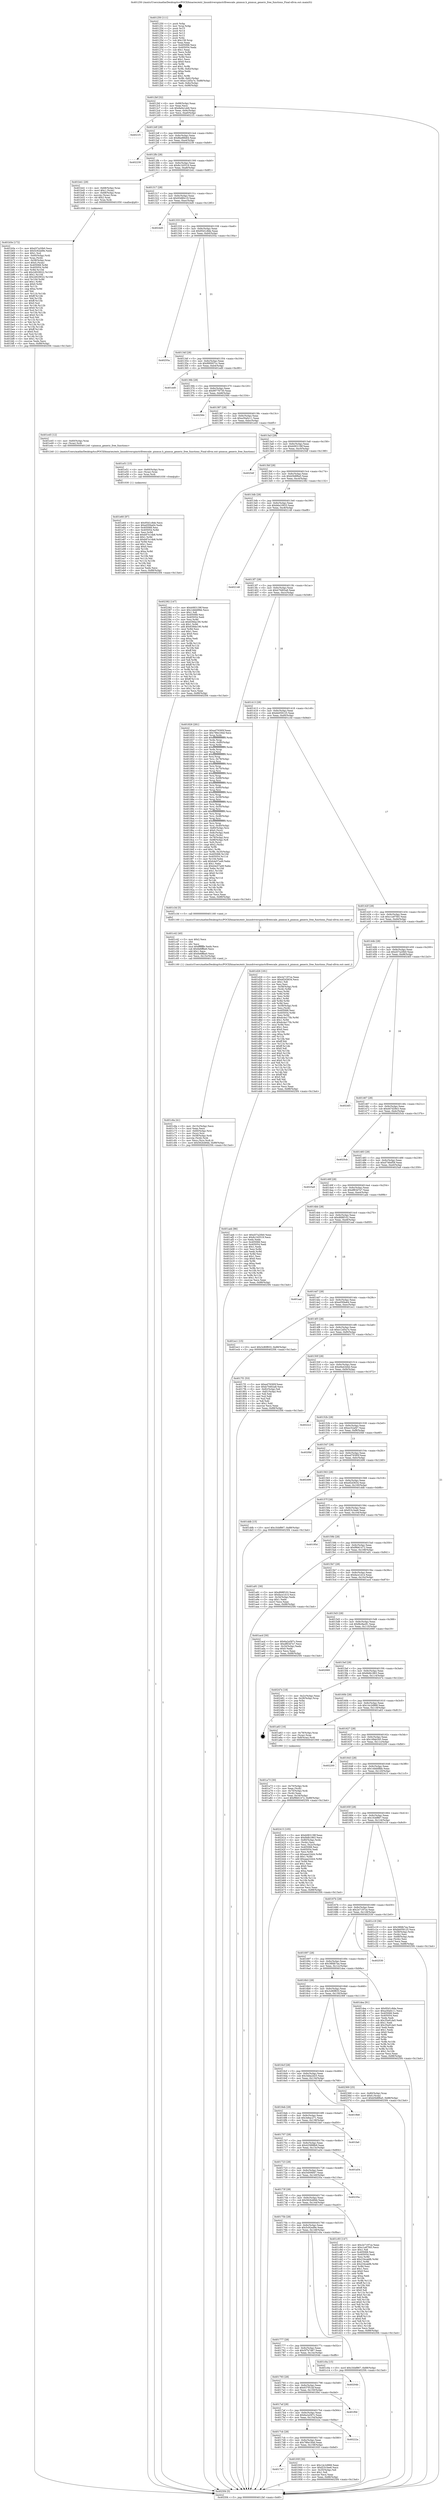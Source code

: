 digraph "0x401250" {
  label = "0x401250 (/mnt/c/Users/mathe/Desktop/tcc/POCII/binaries/extr_linuxdriverspinctrlfreescale..pinmux.h_pinmux_generic_free_functions_Final-ollvm.out::main(0))"
  labelloc = "t"
  node[shape=record]

  Entry [label="",width=0.3,height=0.3,shape=circle,fillcolor=black,style=filled]
  "0x4012bf" [label="{
     0x4012bf [32]\l
     | [instrs]\l
     &nbsp;&nbsp;0x4012bf \<+6\>: mov -0x88(%rbp),%eax\l
     &nbsp;&nbsp;0x4012c5 \<+2\>: mov %eax,%ecx\l
     &nbsp;&nbsp;0x4012c7 \<+6\>: sub $0x8a0e1eb6,%ecx\l
     &nbsp;&nbsp;0x4012cd \<+6\>: mov %eax,-0x9c(%rbp)\l
     &nbsp;&nbsp;0x4012d3 \<+6\>: mov %ecx,-0xa0(%rbp)\l
     &nbsp;&nbsp;0x4012d9 \<+6\>: je 00000000004021f1 \<main+0xfa1\>\l
  }"]
  "0x4021f1" [label="{
     0x4021f1\l
  }", style=dashed]
  "0x4012df" [label="{
     0x4012df [28]\l
     | [instrs]\l
     &nbsp;&nbsp;0x4012df \<+5\>: jmp 00000000004012e4 \<main+0x94\>\l
     &nbsp;&nbsp;0x4012e4 \<+6\>: mov -0x9c(%rbp),%eax\l
     &nbsp;&nbsp;0x4012ea \<+5\>: sub $0x8be86b64,%eax\l
     &nbsp;&nbsp;0x4012ef \<+6\>: mov %eax,-0xa4(%rbp)\l
     &nbsp;&nbsp;0x4012f5 \<+6\>: je 0000000000402239 \<main+0xfe9\>\l
  }"]
  Exit [label="",width=0.3,height=0.3,shape=circle,fillcolor=black,style=filled,peripheries=2]
  "0x402239" [label="{
     0x402239\l
  }", style=dashed]
  "0x4012fb" [label="{
     0x4012fb [28]\l
     | [instrs]\l
     &nbsp;&nbsp;0x4012fb \<+5\>: jmp 0000000000401300 \<main+0xb0\>\l
     &nbsp;&nbsp;0x401300 \<+6\>: mov -0x9c(%rbp),%eax\l
     &nbsp;&nbsp;0x401306 \<+5\>: sub $0x8c1b5519,%eax\l
     &nbsp;&nbsp;0x40130b \<+6\>: mov %eax,-0xa8(%rbp)\l
     &nbsp;&nbsp;0x401311 \<+6\>: je 0000000000401b41 \<main+0x8f1\>\l
  }"]
  "0x401e60" [label="{
     0x401e60 [97]\l
     | [instrs]\l
     &nbsp;&nbsp;0x401e60 \<+5\>: mov $0x95d1c8de,%ecx\l
     &nbsp;&nbsp;0x401e65 \<+5\>: mov $0xe05f4a64,%edx\l
     &nbsp;&nbsp;0x401e6a \<+7\>: mov 0x405068,%esi\l
     &nbsp;&nbsp;0x401e71 \<+8\>: mov 0x405054,%r8d\l
     &nbsp;&nbsp;0x401e79 \<+3\>: mov %esi,%r9d\l
     &nbsp;&nbsp;0x401e7c \<+7\>: add $0xb97e14b8,%r9d\l
     &nbsp;&nbsp;0x401e83 \<+4\>: sub $0x1,%r9d\l
     &nbsp;&nbsp;0x401e87 \<+7\>: sub $0xb97e14b8,%r9d\l
     &nbsp;&nbsp;0x401e8e \<+4\>: imul %r9d,%esi\l
     &nbsp;&nbsp;0x401e92 \<+3\>: and $0x1,%esi\l
     &nbsp;&nbsp;0x401e95 \<+3\>: cmp $0x0,%esi\l
     &nbsp;&nbsp;0x401e98 \<+4\>: sete %r10b\l
     &nbsp;&nbsp;0x401e9c \<+4\>: cmp $0xa,%r8d\l
     &nbsp;&nbsp;0x401ea0 \<+4\>: setl %r11b\l
     &nbsp;&nbsp;0x401ea4 \<+3\>: mov %r10b,%bl\l
     &nbsp;&nbsp;0x401ea7 \<+3\>: and %r11b,%bl\l
     &nbsp;&nbsp;0x401eaa \<+3\>: xor %r11b,%r10b\l
     &nbsp;&nbsp;0x401ead \<+3\>: or %r10b,%bl\l
     &nbsp;&nbsp;0x401eb0 \<+3\>: test $0x1,%bl\l
     &nbsp;&nbsp;0x401eb3 \<+3\>: cmovne %edx,%ecx\l
     &nbsp;&nbsp;0x401eb6 \<+6\>: mov %ecx,-0x88(%rbp)\l
     &nbsp;&nbsp;0x401ebc \<+5\>: jmp 00000000004025f4 \<main+0x13a4\>\l
  }"]
  "0x401b41" [label="{
     0x401b41 [29]\l
     | [instrs]\l
     &nbsp;&nbsp;0x401b41 \<+4\>: mov -0x68(%rbp),%rax\l
     &nbsp;&nbsp;0x401b45 \<+6\>: movl $0x1,(%rax)\l
     &nbsp;&nbsp;0x401b4b \<+4\>: mov -0x68(%rbp),%rax\l
     &nbsp;&nbsp;0x401b4f \<+3\>: movslq (%rax),%rax\l
     &nbsp;&nbsp;0x401b52 \<+4\>: shl $0x2,%rax\l
     &nbsp;&nbsp;0x401b56 \<+3\>: mov %rax,%rdi\l
     &nbsp;&nbsp;0x401b59 \<+5\>: call 0000000000401050 \<malloc@plt\>\l
     | [calls]\l
     &nbsp;&nbsp;0x401050 \{1\} (unknown)\l
  }"]
  "0x401317" [label="{
     0x401317 [28]\l
     | [instrs]\l
     &nbsp;&nbsp;0x401317 \<+5\>: jmp 000000000040131c \<main+0xcc\>\l
     &nbsp;&nbsp;0x40131c \<+6\>: mov -0x9c(%rbp),%eax\l
     &nbsp;&nbsp;0x401322 \<+5\>: sub $0x93d80c19,%eax\l
     &nbsp;&nbsp;0x401327 \<+6\>: mov %eax,-0xac(%rbp)\l
     &nbsp;&nbsp;0x40132d \<+6\>: je 00000000004024d5 \<main+0x1285\>\l
  }"]
  "0x401e51" [label="{
     0x401e51 [15]\l
     | [instrs]\l
     &nbsp;&nbsp;0x401e51 \<+4\>: mov -0x60(%rbp),%rax\l
     &nbsp;&nbsp;0x401e55 \<+3\>: mov (%rax),%rax\l
     &nbsp;&nbsp;0x401e58 \<+3\>: mov %rax,%rdi\l
     &nbsp;&nbsp;0x401e5b \<+5\>: call 0000000000401030 \<free@plt\>\l
     | [calls]\l
     &nbsp;&nbsp;0x401030 \{1\} (unknown)\l
  }"]
  "0x4024d5" [label="{
     0x4024d5\l
  }", style=dashed]
  "0x401333" [label="{
     0x401333 [28]\l
     | [instrs]\l
     &nbsp;&nbsp;0x401333 \<+5\>: jmp 0000000000401338 \<main+0xe8\>\l
     &nbsp;&nbsp;0x401338 \<+6\>: mov -0x9c(%rbp),%eax\l
     &nbsp;&nbsp;0x40133e \<+5\>: sub $0x95d1c8de,%eax\l
     &nbsp;&nbsp;0x401343 \<+6\>: mov %eax,-0xb0(%rbp)\l
     &nbsp;&nbsp;0x401349 \<+6\>: je 000000000040255a \<main+0x130a\>\l
  }"]
  "0x401c6a" [label="{
     0x401c6a [41]\l
     | [instrs]\l
     &nbsp;&nbsp;0x401c6a \<+6\>: mov -0x15c(%rbp),%ecx\l
     &nbsp;&nbsp;0x401c70 \<+3\>: imul %eax,%ecx\l
     &nbsp;&nbsp;0x401c73 \<+4\>: mov -0x60(%rbp),%rsi\l
     &nbsp;&nbsp;0x401c77 \<+3\>: mov (%rsi),%rsi\l
     &nbsp;&nbsp;0x401c7a \<+4\>: mov -0x58(%rbp),%rdi\l
     &nbsp;&nbsp;0x401c7e \<+3\>: movslq (%rdi),%rdi\l
     &nbsp;&nbsp;0x401c81 \<+3\>: mov %ecx,(%rsi,%rdi,4)\l
     &nbsp;&nbsp;0x401c84 \<+10\>: movl $0x562b484b,-0x88(%rbp)\l
     &nbsp;&nbsp;0x401c8e \<+5\>: jmp 00000000004025f4 \<main+0x13a4\>\l
  }"]
  "0x40255a" [label="{
     0x40255a\l
  }", style=dashed]
  "0x40134f" [label="{
     0x40134f [28]\l
     | [instrs]\l
     &nbsp;&nbsp;0x40134f \<+5\>: jmp 0000000000401354 \<main+0x104\>\l
     &nbsp;&nbsp;0x401354 \<+6\>: mov -0x9c(%rbp),%eax\l
     &nbsp;&nbsp;0x40135a \<+5\>: sub $0x990007cc,%eax\l
     &nbsp;&nbsp;0x40135f \<+6\>: mov %eax,-0xb4(%rbp)\l
     &nbsp;&nbsp;0x401365 \<+6\>: je 0000000000401ed0 \<main+0xc80\>\l
  }"]
  "0x401c42" [label="{
     0x401c42 [40]\l
     | [instrs]\l
     &nbsp;&nbsp;0x401c42 \<+5\>: mov $0x2,%ecx\l
     &nbsp;&nbsp;0x401c47 \<+1\>: cltd\l
     &nbsp;&nbsp;0x401c48 \<+2\>: idiv %ecx\l
     &nbsp;&nbsp;0x401c4a \<+6\>: imul $0xfffffffe,%edx,%ecx\l
     &nbsp;&nbsp;0x401c50 \<+6\>: sub $0x6e6ffbe0,%ecx\l
     &nbsp;&nbsp;0x401c56 \<+3\>: add $0x1,%ecx\l
     &nbsp;&nbsp;0x401c59 \<+6\>: add $0x6e6ffbe0,%ecx\l
     &nbsp;&nbsp;0x401c5f \<+6\>: mov %ecx,-0x15c(%rbp)\l
     &nbsp;&nbsp;0x401c65 \<+5\>: call 0000000000401160 \<next_i\>\l
     | [calls]\l
     &nbsp;&nbsp;0x401160 \{1\} (/mnt/c/Users/mathe/Desktop/tcc/POCII/binaries/extr_linuxdriverspinctrlfreescale..pinmux.h_pinmux_generic_free_functions_Final-ollvm.out::next_i)\l
  }"]
  "0x401ed0" [label="{
     0x401ed0\l
  }", style=dashed]
  "0x40136b" [label="{
     0x40136b [28]\l
     | [instrs]\l
     &nbsp;&nbsp;0x40136b \<+5\>: jmp 0000000000401370 \<main+0x120\>\l
     &nbsp;&nbsp;0x401370 \<+6\>: mov -0x9c(%rbp),%eax\l
     &nbsp;&nbsp;0x401376 \<+5\>: sub $0x99776730,%eax\l
     &nbsp;&nbsp;0x40137b \<+6\>: mov %eax,-0xb8(%rbp)\l
     &nbsp;&nbsp;0x401381 \<+6\>: je 0000000000402584 \<main+0x1334\>\l
  }"]
  "0x401b5e" [label="{
     0x401b5e [172]\l
     | [instrs]\l
     &nbsp;&nbsp;0x401b5e \<+5\>: mov $0xd37a20b0,%ecx\l
     &nbsp;&nbsp;0x401b63 \<+5\>: mov $0x5c92ed9e,%edx\l
     &nbsp;&nbsp;0x401b68 \<+3\>: mov $0x1,%sil\l
     &nbsp;&nbsp;0x401b6b \<+4\>: mov -0x60(%rbp),%rdi\l
     &nbsp;&nbsp;0x401b6f \<+3\>: mov %rax,(%rdi)\l
     &nbsp;&nbsp;0x401b72 \<+4\>: mov -0x58(%rbp),%rax\l
     &nbsp;&nbsp;0x401b76 \<+6\>: movl $0x0,(%rax)\l
     &nbsp;&nbsp;0x401b7c \<+8\>: mov 0x405068,%r8d\l
     &nbsp;&nbsp;0x401b84 \<+8\>: mov 0x405054,%r9d\l
     &nbsp;&nbsp;0x401b8c \<+3\>: mov %r8d,%r10d\l
     &nbsp;&nbsp;0x401b8f \<+7\>: add $0x2d029022,%r10d\l
     &nbsp;&nbsp;0x401b96 \<+4\>: sub $0x1,%r10d\l
     &nbsp;&nbsp;0x401b9a \<+7\>: sub $0x2d029022,%r10d\l
     &nbsp;&nbsp;0x401ba1 \<+4\>: imul %r10d,%r8d\l
     &nbsp;&nbsp;0x401ba5 \<+4\>: and $0x1,%r8d\l
     &nbsp;&nbsp;0x401ba9 \<+4\>: cmp $0x0,%r8d\l
     &nbsp;&nbsp;0x401bad \<+4\>: sete %r11b\l
     &nbsp;&nbsp;0x401bb1 \<+4\>: cmp $0xa,%r9d\l
     &nbsp;&nbsp;0x401bb5 \<+3\>: setl %bl\l
     &nbsp;&nbsp;0x401bb8 \<+3\>: mov %r11b,%r14b\l
     &nbsp;&nbsp;0x401bbb \<+4\>: xor $0xff,%r14b\l
     &nbsp;&nbsp;0x401bbf \<+3\>: mov %bl,%r15b\l
     &nbsp;&nbsp;0x401bc2 \<+4\>: xor $0xff,%r15b\l
     &nbsp;&nbsp;0x401bc6 \<+4\>: xor $0x0,%sil\l
     &nbsp;&nbsp;0x401bca \<+3\>: mov %r14b,%r12b\l
     &nbsp;&nbsp;0x401bcd \<+4\>: and $0x0,%r12b\l
     &nbsp;&nbsp;0x401bd1 \<+3\>: and %sil,%r11b\l
     &nbsp;&nbsp;0x401bd4 \<+3\>: mov %r15b,%r13b\l
     &nbsp;&nbsp;0x401bd7 \<+4\>: and $0x0,%r13b\l
     &nbsp;&nbsp;0x401bdb \<+3\>: and %sil,%bl\l
     &nbsp;&nbsp;0x401bde \<+3\>: or %r11b,%r12b\l
     &nbsp;&nbsp;0x401be1 \<+3\>: or %bl,%r13b\l
     &nbsp;&nbsp;0x401be4 \<+3\>: xor %r13b,%r12b\l
     &nbsp;&nbsp;0x401be7 \<+3\>: or %r15b,%r14b\l
     &nbsp;&nbsp;0x401bea \<+4\>: xor $0xff,%r14b\l
     &nbsp;&nbsp;0x401bee \<+4\>: or $0x0,%sil\l
     &nbsp;&nbsp;0x401bf2 \<+3\>: and %sil,%r14b\l
     &nbsp;&nbsp;0x401bf5 \<+3\>: or %r14b,%r12b\l
     &nbsp;&nbsp;0x401bf8 \<+4\>: test $0x1,%r12b\l
     &nbsp;&nbsp;0x401bfc \<+3\>: cmovne %edx,%ecx\l
     &nbsp;&nbsp;0x401bff \<+6\>: mov %ecx,-0x88(%rbp)\l
     &nbsp;&nbsp;0x401c05 \<+5\>: jmp 00000000004025f4 \<main+0x13a4\>\l
  }"]
  "0x402584" [label="{
     0x402584\l
  }", style=dashed]
  "0x401387" [label="{
     0x401387 [28]\l
     | [instrs]\l
     &nbsp;&nbsp;0x401387 \<+5\>: jmp 000000000040138c \<main+0x13c\>\l
     &nbsp;&nbsp;0x40138c \<+6\>: mov -0x9c(%rbp),%eax\l
     &nbsp;&nbsp;0x401392 \<+5\>: sub $0xa30a0c11,%eax\l
     &nbsp;&nbsp;0x401397 \<+6\>: mov %eax,-0xbc(%rbp)\l
     &nbsp;&nbsp;0x40139d \<+6\>: je 0000000000401e45 \<main+0xbf5\>\l
  }"]
  "0x401a73" [label="{
     0x401a73 [30]\l
     | [instrs]\l
     &nbsp;&nbsp;0x401a73 \<+4\>: mov -0x70(%rbp),%rdi\l
     &nbsp;&nbsp;0x401a77 \<+2\>: mov %eax,(%rdi)\l
     &nbsp;&nbsp;0x401a79 \<+4\>: mov -0x70(%rbp),%rdi\l
     &nbsp;&nbsp;0x401a7d \<+2\>: mov (%rdi),%eax\l
     &nbsp;&nbsp;0x401a7f \<+3\>: mov %eax,-0x34(%rbp)\l
     &nbsp;&nbsp;0x401a82 \<+10\>: movl $0xf9b61472,-0x88(%rbp)\l
     &nbsp;&nbsp;0x401a8c \<+5\>: jmp 00000000004025f4 \<main+0x13a4\>\l
  }"]
  "0x401e45" [label="{
     0x401e45 [12]\l
     | [instrs]\l
     &nbsp;&nbsp;0x401e45 \<+4\>: mov -0x60(%rbp),%rax\l
     &nbsp;&nbsp;0x401e49 \<+3\>: mov (%rax),%rdi\l
     &nbsp;&nbsp;0x401e4c \<+5\>: call 0000000000401240 \<pinmux_generic_free_functions\>\l
     | [calls]\l
     &nbsp;&nbsp;0x401240 \{1\} (/mnt/c/Users/mathe/Desktop/tcc/POCII/binaries/extr_linuxdriverspinctrlfreescale..pinmux.h_pinmux_generic_free_functions_Final-ollvm.out::pinmux_generic_free_functions)\l
  }"]
  "0x4013a3" [label="{
     0x4013a3 [28]\l
     | [instrs]\l
     &nbsp;&nbsp;0x4013a3 \<+5\>: jmp 00000000004013a8 \<main+0x158\>\l
     &nbsp;&nbsp;0x4013a8 \<+6\>: mov -0x9c(%rbp),%eax\l
     &nbsp;&nbsp;0x4013ae \<+5\>: sub $0xb083139f,%eax\l
     &nbsp;&nbsp;0x4013b3 \<+6\>: mov %eax,-0xc0(%rbp)\l
     &nbsp;&nbsp;0x4013b9 \<+6\>: je 00000000004025df \<main+0x138f\>\l
  }"]
  "0x4017e7" [label="{
     0x4017e7\l
  }", style=dashed]
  "0x4025df" [label="{
     0x4025df\l
  }", style=dashed]
  "0x4013bf" [label="{
     0x4013bf [28]\l
     | [instrs]\l
     &nbsp;&nbsp;0x4013bf \<+5\>: jmp 00000000004013c4 \<main+0x174\>\l
     &nbsp;&nbsp;0x4013c4 \<+6\>: mov -0x9c(%rbp),%eax\l
     &nbsp;&nbsp;0x4013ca \<+5\>: sub $0xb5b8f6a5,%eax\l
     &nbsp;&nbsp;0x4013cf \<+6\>: mov %eax,-0xc4(%rbp)\l
     &nbsp;&nbsp;0x4013d5 \<+6\>: je 0000000000402382 \<main+0x1132\>\l
  }"]
  "0x40193f" [label="{
     0x40193f [30]\l
     | [instrs]\l
     &nbsp;&nbsp;0x40193f \<+5\>: mov $0x14c2d968,%eax\l
     &nbsp;&nbsp;0x401944 \<+5\>: mov $0xf23c3ee6,%ecx\l
     &nbsp;&nbsp;0x401949 \<+3\>: mov -0x35(%rbp),%dl\l
     &nbsp;&nbsp;0x40194c \<+3\>: test $0x1,%dl\l
     &nbsp;&nbsp;0x40194f \<+3\>: cmovne %ecx,%eax\l
     &nbsp;&nbsp;0x401952 \<+6\>: mov %eax,-0x88(%rbp)\l
     &nbsp;&nbsp;0x401958 \<+5\>: jmp 00000000004025f4 \<main+0x13a4\>\l
  }"]
  "0x402382" [label="{
     0x402382 [147]\l
     | [instrs]\l
     &nbsp;&nbsp;0x402382 \<+5\>: mov $0xb083139f,%eax\l
     &nbsp;&nbsp;0x402387 \<+5\>: mov $0x1dddd9bb,%ecx\l
     &nbsp;&nbsp;0x40238c \<+2\>: mov $0x1,%dl\l
     &nbsp;&nbsp;0x40238e \<+7\>: mov 0x405068,%esi\l
     &nbsp;&nbsp;0x402395 \<+7\>: mov 0x405054,%edi\l
     &nbsp;&nbsp;0x40239c \<+3\>: mov %esi,%r8d\l
     &nbsp;&nbsp;0x40239f \<+7\>: sub $0x639da190,%r8d\l
     &nbsp;&nbsp;0x4023a6 \<+4\>: sub $0x1,%r8d\l
     &nbsp;&nbsp;0x4023aa \<+7\>: add $0x639da190,%r8d\l
     &nbsp;&nbsp;0x4023b1 \<+4\>: imul %r8d,%esi\l
     &nbsp;&nbsp;0x4023b5 \<+3\>: and $0x1,%esi\l
     &nbsp;&nbsp;0x4023b8 \<+3\>: cmp $0x0,%esi\l
     &nbsp;&nbsp;0x4023bb \<+4\>: sete %r9b\l
     &nbsp;&nbsp;0x4023bf \<+3\>: cmp $0xa,%edi\l
     &nbsp;&nbsp;0x4023c2 \<+4\>: setl %r10b\l
     &nbsp;&nbsp;0x4023c6 \<+3\>: mov %r9b,%r11b\l
     &nbsp;&nbsp;0x4023c9 \<+4\>: xor $0xff,%r11b\l
     &nbsp;&nbsp;0x4023cd \<+3\>: mov %r10b,%bl\l
     &nbsp;&nbsp;0x4023d0 \<+3\>: xor $0xff,%bl\l
     &nbsp;&nbsp;0x4023d3 \<+3\>: xor $0x1,%dl\l
     &nbsp;&nbsp;0x4023d6 \<+3\>: mov %r11b,%r14b\l
     &nbsp;&nbsp;0x4023d9 \<+4\>: and $0xff,%r14b\l
     &nbsp;&nbsp;0x4023dd \<+3\>: and %dl,%r9b\l
     &nbsp;&nbsp;0x4023e0 \<+3\>: mov %bl,%r15b\l
     &nbsp;&nbsp;0x4023e3 \<+4\>: and $0xff,%r15b\l
     &nbsp;&nbsp;0x4023e7 \<+3\>: and %dl,%r10b\l
     &nbsp;&nbsp;0x4023ea \<+3\>: or %r9b,%r14b\l
     &nbsp;&nbsp;0x4023ed \<+3\>: or %r10b,%r15b\l
     &nbsp;&nbsp;0x4023f0 \<+3\>: xor %r15b,%r14b\l
     &nbsp;&nbsp;0x4023f3 \<+3\>: or %bl,%r11b\l
     &nbsp;&nbsp;0x4023f6 \<+4\>: xor $0xff,%r11b\l
     &nbsp;&nbsp;0x4023fa \<+3\>: or $0x1,%dl\l
     &nbsp;&nbsp;0x4023fd \<+3\>: and %dl,%r11b\l
     &nbsp;&nbsp;0x402400 \<+3\>: or %r11b,%r14b\l
     &nbsp;&nbsp;0x402403 \<+4\>: test $0x1,%r14b\l
     &nbsp;&nbsp;0x402407 \<+3\>: cmovne %ecx,%eax\l
     &nbsp;&nbsp;0x40240a \<+6\>: mov %eax,-0x88(%rbp)\l
     &nbsp;&nbsp;0x402410 \<+5\>: jmp 00000000004025f4 \<main+0x13a4\>\l
  }"]
  "0x4013db" [label="{
     0x4013db [28]\l
     | [instrs]\l
     &nbsp;&nbsp;0x4013db \<+5\>: jmp 00000000004013e0 \<main+0x190\>\l
     &nbsp;&nbsp;0x4013e0 \<+6\>: mov -0x9c(%rbp),%eax\l
     &nbsp;&nbsp;0x4013e6 \<+5\>: sub $0xb6a10933,%eax\l
     &nbsp;&nbsp;0x4013eb \<+6\>: mov %eax,-0xc8(%rbp)\l
     &nbsp;&nbsp;0x4013f1 \<+6\>: je 0000000000402148 \<main+0xef8\>\l
  }"]
  "0x4017cb" [label="{
     0x4017cb [28]\l
     | [instrs]\l
     &nbsp;&nbsp;0x4017cb \<+5\>: jmp 00000000004017d0 \<main+0x580\>\l
     &nbsp;&nbsp;0x4017d0 \<+6\>: mov -0x9c(%rbp),%eax\l
     &nbsp;&nbsp;0x4017d6 \<+5\>: sub $0x786e184d,%eax\l
     &nbsp;&nbsp;0x4017db \<+6\>: mov %eax,-0x158(%rbp)\l
     &nbsp;&nbsp;0x4017e1 \<+6\>: je 000000000040193f \<main+0x6ef\>\l
  }"]
  "0x402148" [label="{
     0x402148\l
  }", style=dashed]
  "0x4013f7" [label="{
     0x4013f7 [28]\l
     | [instrs]\l
     &nbsp;&nbsp;0x4013f7 \<+5\>: jmp 00000000004013fc \<main+0x1ac\>\l
     &nbsp;&nbsp;0x4013fc \<+6\>: mov -0x9c(%rbp),%eax\l
     &nbsp;&nbsp;0x401402 \<+5\>: sub $0xb70d02a8,%eax\l
     &nbsp;&nbsp;0x401407 \<+6\>: mov %eax,-0xcc(%rbp)\l
     &nbsp;&nbsp;0x40140d \<+6\>: je 0000000000401826 \<main+0x5d6\>\l
  }"]
  "0x40222a" [label="{
     0x40222a\l
  }", style=dashed]
  "0x401826" [label="{
     0x401826 [281]\l
     | [instrs]\l
     &nbsp;&nbsp;0x401826 \<+5\>: mov $0xed79395f,%eax\l
     &nbsp;&nbsp;0x40182b \<+5\>: mov $0x786e184d,%ecx\l
     &nbsp;&nbsp;0x401830 \<+3\>: mov %rsp,%rdx\l
     &nbsp;&nbsp;0x401833 \<+4\>: add $0xfffffffffffffff0,%rdx\l
     &nbsp;&nbsp;0x401837 \<+3\>: mov %rdx,%rsp\l
     &nbsp;&nbsp;0x40183a \<+4\>: mov %rdx,-0x80(%rbp)\l
     &nbsp;&nbsp;0x40183e \<+3\>: mov %rsp,%rdx\l
     &nbsp;&nbsp;0x401841 \<+4\>: add $0xfffffffffffffff0,%rdx\l
     &nbsp;&nbsp;0x401845 \<+3\>: mov %rdx,%rsp\l
     &nbsp;&nbsp;0x401848 \<+3\>: mov %rsp,%rsi\l
     &nbsp;&nbsp;0x40184b \<+4\>: add $0xfffffffffffffff0,%rsi\l
     &nbsp;&nbsp;0x40184f \<+3\>: mov %rsi,%rsp\l
     &nbsp;&nbsp;0x401852 \<+4\>: mov %rsi,-0x78(%rbp)\l
     &nbsp;&nbsp;0x401856 \<+3\>: mov %rsp,%rsi\l
     &nbsp;&nbsp;0x401859 \<+4\>: add $0xfffffffffffffff0,%rsi\l
     &nbsp;&nbsp;0x40185d \<+3\>: mov %rsi,%rsp\l
     &nbsp;&nbsp;0x401860 \<+4\>: mov %rsi,-0x70(%rbp)\l
     &nbsp;&nbsp;0x401864 \<+3\>: mov %rsp,%rsi\l
     &nbsp;&nbsp;0x401867 \<+4\>: add $0xfffffffffffffff0,%rsi\l
     &nbsp;&nbsp;0x40186b \<+3\>: mov %rsi,%rsp\l
     &nbsp;&nbsp;0x40186e \<+4\>: mov %rsi,-0x68(%rbp)\l
     &nbsp;&nbsp;0x401872 \<+3\>: mov %rsp,%rsi\l
     &nbsp;&nbsp;0x401875 \<+4\>: add $0xfffffffffffffff0,%rsi\l
     &nbsp;&nbsp;0x401879 \<+3\>: mov %rsi,%rsp\l
     &nbsp;&nbsp;0x40187c \<+4\>: mov %rsi,-0x60(%rbp)\l
     &nbsp;&nbsp;0x401880 \<+3\>: mov %rsp,%rsi\l
     &nbsp;&nbsp;0x401883 \<+4\>: add $0xfffffffffffffff0,%rsi\l
     &nbsp;&nbsp;0x401887 \<+3\>: mov %rsi,%rsp\l
     &nbsp;&nbsp;0x40188a \<+4\>: mov %rsi,-0x58(%rbp)\l
     &nbsp;&nbsp;0x40188e \<+3\>: mov %rsp,%rsi\l
     &nbsp;&nbsp;0x401891 \<+4\>: add $0xfffffffffffffff0,%rsi\l
     &nbsp;&nbsp;0x401895 \<+3\>: mov %rsi,%rsp\l
     &nbsp;&nbsp;0x401898 \<+4\>: mov %rsi,-0x50(%rbp)\l
     &nbsp;&nbsp;0x40189c \<+3\>: mov %rsp,%rsi\l
     &nbsp;&nbsp;0x40189f \<+4\>: add $0xfffffffffffffff0,%rsi\l
     &nbsp;&nbsp;0x4018a3 \<+3\>: mov %rsi,%rsp\l
     &nbsp;&nbsp;0x4018a6 \<+4\>: mov %rsi,-0x48(%rbp)\l
     &nbsp;&nbsp;0x4018aa \<+3\>: mov %rsp,%rsi\l
     &nbsp;&nbsp;0x4018ad \<+4\>: add $0xfffffffffffffff0,%rsi\l
     &nbsp;&nbsp;0x4018b1 \<+3\>: mov %rsi,%rsp\l
     &nbsp;&nbsp;0x4018b4 \<+4\>: mov %rsi,-0x40(%rbp)\l
     &nbsp;&nbsp;0x4018b8 \<+4\>: mov -0x80(%rbp),%rsi\l
     &nbsp;&nbsp;0x4018bc \<+6\>: movl $0x0,(%rsi)\l
     &nbsp;&nbsp;0x4018c2 \<+6\>: mov -0x8c(%rbp),%edi\l
     &nbsp;&nbsp;0x4018c8 \<+2\>: mov %edi,(%rdx)\l
     &nbsp;&nbsp;0x4018ca \<+4\>: mov -0x78(%rbp),%rsi\l
     &nbsp;&nbsp;0x4018ce \<+7\>: mov -0x98(%rbp),%r8\l
     &nbsp;&nbsp;0x4018d5 \<+3\>: mov %r8,(%rsi)\l
     &nbsp;&nbsp;0x4018d8 \<+3\>: cmpl $0x2,(%rdx)\l
     &nbsp;&nbsp;0x4018db \<+4\>: setne %r9b\l
     &nbsp;&nbsp;0x4018df \<+4\>: and $0x1,%r9b\l
     &nbsp;&nbsp;0x4018e3 \<+4\>: mov %r9b,-0x35(%rbp)\l
     &nbsp;&nbsp;0x4018e7 \<+8\>: mov 0x405068,%r10d\l
     &nbsp;&nbsp;0x4018ef \<+8\>: mov 0x405054,%r11d\l
     &nbsp;&nbsp;0x4018f7 \<+3\>: mov %r10d,%ebx\l
     &nbsp;&nbsp;0x4018fa \<+6\>: add $0xb4e57a49,%ebx\l
     &nbsp;&nbsp;0x401900 \<+3\>: sub $0x1,%ebx\l
     &nbsp;&nbsp;0x401903 \<+6\>: sub $0xb4e57a49,%ebx\l
     &nbsp;&nbsp;0x401909 \<+4\>: imul %ebx,%r10d\l
     &nbsp;&nbsp;0x40190d \<+4\>: and $0x1,%r10d\l
     &nbsp;&nbsp;0x401911 \<+4\>: cmp $0x0,%r10d\l
     &nbsp;&nbsp;0x401915 \<+4\>: sete %r9b\l
     &nbsp;&nbsp;0x401919 \<+4\>: cmp $0xa,%r11d\l
     &nbsp;&nbsp;0x40191d \<+4\>: setl %r14b\l
     &nbsp;&nbsp;0x401921 \<+3\>: mov %r9b,%r15b\l
     &nbsp;&nbsp;0x401924 \<+3\>: and %r14b,%r15b\l
     &nbsp;&nbsp;0x401927 \<+3\>: xor %r14b,%r9b\l
     &nbsp;&nbsp;0x40192a \<+3\>: or %r9b,%r15b\l
     &nbsp;&nbsp;0x40192d \<+4\>: test $0x1,%r15b\l
     &nbsp;&nbsp;0x401931 \<+3\>: cmovne %ecx,%eax\l
     &nbsp;&nbsp;0x401934 \<+6\>: mov %eax,-0x88(%rbp)\l
     &nbsp;&nbsp;0x40193a \<+5\>: jmp 00000000004025f4 \<main+0x13a4\>\l
  }"]
  "0x401413" [label="{
     0x401413 [28]\l
     | [instrs]\l
     &nbsp;&nbsp;0x401413 \<+5\>: jmp 0000000000401418 \<main+0x1c8\>\l
     &nbsp;&nbsp;0x401418 \<+6\>: mov -0x9c(%rbp),%eax\l
     &nbsp;&nbsp;0x40141e \<+5\>: sub $0xbb059125,%eax\l
     &nbsp;&nbsp;0x401423 \<+6\>: mov %eax,-0xd0(%rbp)\l
     &nbsp;&nbsp;0x401429 \<+6\>: je 0000000000401c3d \<main+0x9ed\>\l
  }"]
  "0x4017af" [label="{
     0x4017af [28]\l
     | [instrs]\l
     &nbsp;&nbsp;0x4017af \<+5\>: jmp 00000000004017b4 \<main+0x564\>\l
     &nbsp;&nbsp;0x4017b4 \<+6\>: mov -0x9c(%rbp),%eax\l
     &nbsp;&nbsp;0x4017ba \<+5\>: sub $0x6a2a587c,%eax\l
     &nbsp;&nbsp;0x4017bf \<+6\>: mov %eax,-0x154(%rbp)\l
     &nbsp;&nbsp;0x4017c5 \<+6\>: je 000000000040222a \<main+0xfda\>\l
  }"]
  "0x401c3d" [label="{
     0x401c3d [5]\l
     | [instrs]\l
     &nbsp;&nbsp;0x401c3d \<+5\>: call 0000000000401160 \<next_i\>\l
     | [calls]\l
     &nbsp;&nbsp;0x401160 \{1\} (/mnt/c/Users/mathe/Desktop/tcc/POCII/binaries/extr_linuxdriverspinctrlfreescale..pinmux.h_pinmux_generic_free_functions_Final-ollvm.out::next_i)\l
  }"]
  "0x40142f" [label="{
     0x40142f [28]\l
     | [instrs]\l
     &nbsp;&nbsp;0x40142f \<+5\>: jmp 0000000000401434 \<main+0x1e4\>\l
     &nbsp;&nbsp;0x401434 \<+6\>: mov -0x9c(%rbp),%eax\l
     &nbsp;&nbsp;0x40143a \<+5\>: sub $0xc1a97f45,%eax\l
     &nbsp;&nbsp;0x40143f \<+6\>: mov %eax,-0xd4(%rbp)\l
     &nbsp;&nbsp;0x401445 \<+6\>: je 0000000000401d26 \<main+0xad6\>\l
  }"]
  "0x401f0d" [label="{
     0x401f0d\l
  }", style=dashed]
  "0x401d26" [label="{
     0x401d26 [181]\l
     | [instrs]\l
     &nbsp;&nbsp;0x401d26 \<+5\>: mov $0x2e7197ce,%eax\l
     &nbsp;&nbsp;0x401d2b \<+5\>: mov $0xef2d3634,%ecx\l
     &nbsp;&nbsp;0x401d30 \<+2\>: mov $0x1,%dl\l
     &nbsp;&nbsp;0x401d32 \<+2\>: xor %esi,%esi\l
     &nbsp;&nbsp;0x401d34 \<+4\>: mov -0x58(%rbp),%rdi\l
     &nbsp;&nbsp;0x401d38 \<+3\>: mov (%rdi),%r8d\l
     &nbsp;&nbsp;0x401d3b \<+3\>: mov %esi,%r9d\l
     &nbsp;&nbsp;0x401d3e \<+3\>: sub %r8d,%r9d\l
     &nbsp;&nbsp;0x401d41 \<+3\>: mov %esi,%r8d\l
     &nbsp;&nbsp;0x401d44 \<+4\>: sub $0x1,%r8d\l
     &nbsp;&nbsp;0x401d48 \<+3\>: add %r8d,%r9d\l
     &nbsp;&nbsp;0x401d4b \<+3\>: sub %r9d,%esi\l
     &nbsp;&nbsp;0x401d4e \<+4\>: mov -0x58(%rbp),%rdi\l
     &nbsp;&nbsp;0x401d52 \<+2\>: mov %esi,(%rdi)\l
     &nbsp;&nbsp;0x401d54 \<+7\>: mov 0x405068,%esi\l
     &nbsp;&nbsp;0x401d5b \<+8\>: mov 0x405054,%r8d\l
     &nbsp;&nbsp;0x401d63 \<+3\>: mov %esi,%r9d\l
     &nbsp;&nbsp;0x401d66 \<+7\>: add $0xdc4a175b,%r9d\l
     &nbsp;&nbsp;0x401d6d \<+4\>: sub $0x1,%r9d\l
     &nbsp;&nbsp;0x401d71 \<+7\>: sub $0xdc4a175b,%r9d\l
     &nbsp;&nbsp;0x401d78 \<+4\>: imul %r9d,%esi\l
     &nbsp;&nbsp;0x401d7c \<+3\>: and $0x1,%esi\l
     &nbsp;&nbsp;0x401d7f \<+3\>: cmp $0x0,%esi\l
     &nbsp;&nbsp;0x401d82 \<+4\>: sete %r10b\l
     &nbsp;&nbsp;0x401d86 \<+4\>: cmp $0xa,%r8d\l
     &nbsp;&nbsp;0x401d8a \<+4\>: setl %r11b\l
     &nbsp;&nbsp;0x401d8e \<+3\>: mov %r10b,%bl\l
     &nbsp;&nbsp;0x401d91 \<+3\>: xor $0xff,%bl\l
     &nbsp;&nbsp;0x401d94 \<+3\>: mov %r11b,%r14b\l
     &nbsp;&nbsp;0x401d97 \<+4\>: xor $0xff,%r14b\l
     &nbsp;&nbsp;0x401d9b \<+3\>: xor $0x0,%dl\l
     &nbsp;&nbsp;0x401d9e \<+3\>: mov %bl,%r15b\l
     &nbsp;&nbsp;0x401da1 \<+4\>: and $0x0,%r15b\l
     &nbsp;&nbsp;0x401da5 \<+3\>: and %dl,%r10b\l
     &nbsp;&nbsp;0x401da8 \<+3\>: mov %r14b,%r12b\l
     &nbsp;&nbsp;0x401dab \<+4\>: and $0x0,%r12b\l
     &nbsp;&nbsp;0x401daf \<+3\>: and %dl,%r11b\l
     &nbsp;&nbsp;0x401db2 \<+3\>: or %r10b,%r15b\l
     &nbsp;&nbsp;0x401db5 \<+3\>: or %r11b,%r12b\l
     &nbsp;&nbsp;0x401db8 \<+3\>: xor %r12b,%r15b\l
     &nbsp;&nbsp;0x401dbb \<+3\>: or %r14b,%bl\l
     &nbsp;&nbsp;0x401dbe \<+3\>: xor $0xff,%bl\l
     &nbsp;&nbsp;0x401dc1 \<+3\>: or $0x0,%dl\l
     &nbsp;&nbsp;0x401dc4 \<+2\>: and %dl,%bl\l
     &nbsp;&nbsp;0x401dc6 \<+3\>: or %bl,%r15b\l
     &nbsp;&nbsp;0x401dc9 \<+4\>: test $0x1,%r15b\l
     &nbsp;&nbsp;0x401dcd \<+3\>: cmovne %ecx,%eax\l
     &nbsp;&nbsp;0x401dd0 \<+6\>: mov %eax,-0x88(%rbp)\l
     &nbsp;&nbsp;0x401dd6 \<+5\>: jmp 00000000004025f4 \<main+0x13a4\>\l
  }"]
  "0x40144b" [label="{
     0x40144b [28]\l
     | [instrs]\l
     &nbsp;&nbsp;0x40144b \<+5\>: jmp 0000000000401450 \<main+0x200\>\l
     &nbsp;&nbsp;0x401450 \<+6\>: mov -0x9c(%rbp),%eax\l
     &nbsp;&nbsp;0x401456 \<+5\>: sub $0xd37a20b0,%eax\l
     &nbsp;&nbsp;0x40145b \<+6\>: mov %eax,-0xd8(%rbp)\l
     &nbsp;&nbsp;0x401461 \<+6\>: je 00000000004024f3 \<main+0x12a3\>\l
  }"]
  "0x401793" [label="{
     0x401793 [28]\l
     | [instrs]\l
     &nbsp;&nbsp;0x401793 \<+5\>: jmp 0000000000401798 \<main+0x548\>\l
     &nbsp;&nbsp;0x401798 \<+6\>: mov -0x9c(%rbp),%eax\l
     &nbsp;&nbsp;0x40179e \<+5\>: sub $0x637f51bf,%eax\l
     &nbsp;&nbsp;0x4017a3 \<+6\>: mov %eax,-0x150(%rbp)\l
     &nbsp;&nbsp;0x4017a9 \<+6\>: je 0000000000401f0d \<main+0xcbd\>\l
  }"]
  "0x4024f3" [label="{
     0x4024f3\l
  }", style=dashed]
  "0x401467" [label="{
     0x401467 [28]\l
     | [instrs]\l
     &nbsp;&nbsp;0x401467 \<+5\>: jmp 000000000040146c \<main+0x21c\>\l
     &nbsp;&nbsp;0x40146c \<+6\>: mov -0x9c(%rbp),%eax\l
     &nbsp;&nbsp;0x401472 \<+5\>: sub $0xd47d29e3,%eax\l
     &nbsp;&nbsp;0x401477 \<+6\>: mov %eax,-0xdc(%rbp)\l
     &nbsp;&nbsp;0x40147d \<+6\>: je 00000000004025cb \<main+0x137b\>\l
  }"]
  "0x40204b" [label="{
     0x40204b\l
  }", style=dashed]
  "0x4025cb" [label="{
     0x4025cb\l
  }", style=dashed]
  "0x401483" [label="{
     0x401483 [28]\l
     | [instrs]\l
     &nbsp;&nbsp;0x401483 \<+5\>: jmp 0000000000401488 \<main+0x238\>\l
     &nbsp;&nbsp;0x401488 \<+6\>: mov -0x9c(%rbp),%eax\l
     &nbsp;&nbsp;0x40148e \<+5\>: sub $0xd746ef58,%eax\l
     &nbsp;&nbsp;0x401493 \<+6\>: mov %eax,-0xe0(%rbp)\l
     &nbsp;&nbsp;0x401499 \<+6\>: je 00000000004025a9 \<main+0x1359\>\l
  }"]
  "0x401777" [label="{
     0x401777 [28]\l
     | [instrs]\l
     &nbsp;&nbsp;0x401777 \<+5\>: jmp 000000000040177c \<main+0x52c\>\l
     &nbsp;&nbsp;0x40177c \<+6\>: mov -0x9c(%rbp),%eax\l
     &nbsp;&nbsp;0x401782 \<+5\>: sub $0x5f7b7d67,%eax\l
     &nbsp;&nbsp;0x401787 \<+6\>: mov %eax,-0x14c(%rbp)\l
     &nbsp;&nbsp;0x40178d \<+6\>: je 000000000040204b \<main+0xdfb\>\l
  }"]
  "0x4025a9" [label="{
     0x4025a9\l
  }", style=dashed]
  "0x40149f" [label="{
     0x40149f [28]\l
     | [instrs]\l
     &nbsp;&nbsp;0x40149f \<+5\>: jmp 00000000004014a4 \<main+0x254\>\l
     &nbsp;&nbsp;0x4014a4 \<+6\>: mov -0x9c(%rbp),%eax\l
     &nbsp;&nbsp;0x4014aa \<+5\>: sub $0xdf63d7e7,%eax\l
     &nbsp;&nbsp;0x4014af \<+6\>: mov %eax,-0xe4(%rbp)\l
     &nbsp;&nbsp;0x4014b5 \<+6\>: je 0000000000401aeb \<main+0x89b\>\l
  }"]
  "0x401c0a" [label="{
     0x401c0a [15]\l
     | [instrs]\l
     &nbsp;&nbsp;0x401c0a \<+10\>: movl $0x1fcbf867,-0x88(%rbp)\l
     &nbsp;&nbsp;0x401c14 \<+5\>: jmp 00000000004025f4 \<main+0x13a4\>\l
  }"]
  "0x401aeb" [label="{
     0x401aeb [86]\l
     | [instrs]\l
     &nbsp;&nbsp;0x401aeb \<+5\>: mov $0xd37a20b0,%eax\l
     &nbsp;&nbsp;0x401af0 \<+5\>: mov $0x8c1b5519,%ecx\l
     &nbsp;&nbsp;0x401af5 \<+2\>: xor %edx,%edx\l
     &nbsp;&nbsp;0x401af7 \<+7\>: mov 0x405068,%esi\l
     &nbsp;&nbsp;0x401afe \<+7\>: mov 0x405054,%edi\l
     &nbsp;&nbsp;0x401b05 \<+3\>: sub $0x1,%edx\l
     &nbsp;&nbsp;0x401b08 \<+3\>: mov %esi,%r8d\l
     &nbsp;&nbsp;0x401b0b \<+3\>: add %edx,%r8d\l
     &nbsp;&nbsp;0x401b0e \<+4\>: imul %r8d,%esi\l
     &nbsp;&nbsp;0x401b12 \<+3\>: and $0x1,%esi\l
     &nbsp;&nbsp;0x401b15 \<+3\>: cmp $0x0,%esi\l
     &nbsp;&nbsp;0x401b18 \<+4\>: sete %r9b\l
     &nbsp;&nbsp;0x401b1c \<+3\>: cmp $0xa,%edi\l
     &nbsp;&nbsp;0x401b1f \<+4\>: setl %r10b\l
     &nbsp;&nbsp;0x401b23 \<+3\>: mov %r9b,%r11b\l
     &nbsp;&nbsp;0x401b26 \<+3\>: and %r10b,%r11b\l
     &nbsp;&nbsp;0x401b29 \<+3\>: xor %r10b,%r9b\l
     &nbsp;&nbsp;0x401b2c \<+3\>: or %r9b,%r11b\l
     &nbsp;&nbsp;0x401b2f \<+4\>: test $0x1,%r11b\l
     &nbsp;&nbsp;0x401b33 \<+3\>: cmovne %ecx,%eax\l
     &nbsp;&nbsp;0x401b36 \<+6\>: mov %eax,-0x88(%rbp)\l
     &nbsp;&nbsp;0x401b3c \<+5\>: jmp 00000000004025f4 \<main+0x13a4\>\l
  }"]
  "0x4014bb" [label="{
     0x4014bb [28]\l
     | [instrs]\l
     &nbsp;&nbsp;0x4014bb \<+5\>: jmp 00000000004014c0 \<main+0x270\>\l
     &nbsp;&nbsp;0x4014c0 \<+6\>: mov -0x9c(%rbp),%eax\l
     &nbsp;&nbsp;0x4014c6 \<+5\>: sub $0xdfd8f102,%eax\l
     &nbsp;&nbsp;0x4014cb \<+6\>: mov %eax,-0xe8(%rbp)\l
     &nbsp;&nbsp;0x4014d1 \<+6\>: je 0000000000401aaf \<main+0x85f\>\l
  }"]
  "0x40175b" [label="{
     0x40175b [28]\l
     | [instrs]\l
     &nbsp;&nbsp;0x40175b \<+5\>: jmp 0000000000401760 \<main+0x510\>\l
     &nbsp;&nbsp;0x401760 \<+6\>: mov -0x9c(%rbp),%eax\l
     &nbsp;&nbsp;0x401766 \<+5\>: sub $0x5c92ed9e,%eax\l
     &nbsp;&nbsp;0x40176b \<+6\>: mov %eax,-0x148(%rbp)\l
     &nbsp;&nbsp;0x401771 \<+6\>: je 0000000000401c0a \<main+0x9ba\>\l
  }"]
  "0x401aaf" [label="{
     0x401aaf\l
  }", style=dashed]
  "0x4014d7" [label="{
     0x4014d7 [28]\l
     | [instrs]\l
     &nbsp;&nbsp;0x4014d7 \<+5\>: jmp 00000000004014dc \<main+0x28c\>\l
     &nbsp;&nbsp;0x4014dc \<+6\>: mov -0x9c(%rbp),%eax\l
     &nbsp;&nbsp;0x4014e2 \<+5\>: sub $0xe05f4a64,%eax\l
     &nbsp;&nbsp;0x4014e7 \<+6\>: mov %eax,-0xec(%rbp)\l
     &nbsp;&nbsp;0x4014ed \<+6\>: je 0000000000401ec1 \<main+0xc71\>\l
  }"]
  "0x401c93" [label="{
     0x401c93 [147]\l
     | [instrs]\l
     &nbsp;&nbsp;0x401c93 \<+5\>: mov $0x2e7197ce,%eax\l
     &nbsp;&nbsp;0x401c98 \<+5\>: mov $0xc1a97f45,%ecx\l
     &nbsp;&nbsp;0x401c9d \<+2\>: mov $0x1,%dl\l
     &nbsp;&nbsp;0x401c9f \<+7\>: mov 0x405068,%esi\l
     &nbsp;&nbsp;0x401ca6 \<+7\>: mov 0x405054,%edi\l
     &nbsp;&nbsp;0x401cad \<+3\>: mov %esi,%r8d\l
     &nbsp;&nbsp;0x401cb0 \<+7\>: add $0x234cabfb,%r8d\l
     &nbsp;&nbsp;0x401cb7 \<+4\>: sub $0x1,%r8d\l
     &nbsp;&nbsp;0x401cbb \<+7\>: sub $0x234cabfb,%r8d\l
     &nbsp;&nbsp;0x401cc2 \<+4\>: imul %r8d,%esi\l
     &nbsp;&nbsp;0x401cc6 \<+3\>: and $0x1,%esi\l
     &nbsp;&nbsp;0x401cc9 \<+3\>: cmp $0x0,%esi\l
     &nbsp;&nbsp;0x401ccc \<+4\>: sete %r9b\l
     &nbsp;&nbsp;0x401cd0 \<+3\>: cmp $0xa,%edi\l
     &nbsp;&nbsp;0x401cd3 \<+4\>: setl %r10b\l
     &nbsp;&nbsp;0x401cd7 \<+3\>: mov %r9b,%r11b\l
     &nbsp;&nbsp;0x401cda \<+4\>: xor $0xff,%r11b\l
     &nbsp;&nbsp;0x401cde \<+3\>: mov %r10b,%bl\l
     &nbsp;&nbsp;0x401ce1 \<+3\>: xor $0xff,%bl\l
     &nbsp;&nbsp;0x401ce4 \<+3\>: xor $0x0,%dl\l
     &nbsp;&nbsp;0x401ce7 \<+3\>: mov %r11b,%r14b\l
     &nbsp;&nbsp;0x401cea \<+4\>: and $0x0,%r14b\l
     &nbsp;&nbsp;0x401cee \<+3\>: and %dl,%r9b\l
     &nbsp;&nbsp;0x401cf1 \<+3\>: mov %bl,%r15b\l
     &nbsp;&nbsp;0x401cf4 \<+4\>: and $0x0,%r15b\l
     &nbsp;&nbsp;0x401cf8 \<+3\>: and %dl,%r10b\l
     &nbsp;&nbsp;0x401cfb \<+3\>: or %r9b,%r14b\l
     &nbsp;&nbsp;0x401cfe \<+3\>: or %r10b,%r15b\l
     &nbsp;&nbsp;0x401d01 \<+3\>: xor %r15b,%r14b\l
     &nbsp;&nbsp;0x401d04 \<+3\>: or %bl,%r11b\l
     &nbsp;&nbsp;0x401d07 \<+4\>: xor $0xff,%r11b\l
     &nbsp;&nbsp;0x401d0b \<+3\>: or $0x0,%dl\l
     &nbsp;&nbsp;0x401d0e \<+3\>: and %dl,%r11b\l
     &nbsp;&nbsp;0x401d11 \<+3\>: or %r11b,%r14b\l
     &nbsp;&nbsp;0x401d14 \<+4\>: test $0x1,%r14b\l
     &nbsp;&nbsp;0x401d18 \<+3\>: cmovne %ecx,%eax\l
     &nbsp;&nbsp;0x401d1b \<+6\>: mov %eax,-0x88(%rbp)\l
     &nbsp;&nbsp;0x401d21 \<+5\>: jmp 00000000004025f4 \<main+0x13a4\>\l
  }"]
  "0x401ec1" [label="{
     0x401ec1 [15]\l
     | [instrs]\l
     &nbsp;&nbsp;0x401ec1 \<+10\>: movl $0x3c80f833,-0x88(%rbp)\l
     &nbsp;&nbsp;0x401ecb \<+5\>: jmp 00000000004025f4 \<main+0x13a4\>\l
  }"]
  "0x4014f3" [label="{
     0x4014f3 [28]\l
     | [instrs]\l
     &nbsp;&nbsp;0x4014f3 \<+5\>: jmp 00000000004014f8 \<main+0x2a8\>\l
     &nbsp;&nbsp;0x4014f8 \<+6\>: mov -0x9c(%rbp),%eax\l
     &nbsp;&nbsp;0x4014fe \<+5\>: sub $0xe12d5a7e,%eax\l
     &nbsp;&nbsp;0x401503 \<+6\>: mov %eax,-0xf0(%rbp)\l
     &nbsp;&nbsp;0x401509 \<+6\>: je 00000000004017f1 \<main+0x5a1\>\l
  }"]
  "0x40173f" [label="{
     0x40173f [28]\l
     | [instrs]\l
     &nbsp;&nbsp;0x40173f \<+5\>: jmp 0000000000401744 \<main+0x4f4\>\l
     &nbsp;&nbsp;0x401744 \<+6\>: mov -0x9c(%rbp),%eax\l
     &nbsp;&nbsp;0x40174a \<+5\>: sub $0x562b484b,%eax\l
     &nbsp;&nbsp;0x40174f \<+6\>: mov %eax,-0x144(%rbp)\l
     &nbsp;&nbsp;0x401755 \<+6\>: je 0000000000401c93 \<main+0xa43\>\l
  }"]
  "0x4017f1" [label="{
     0x4017f1 [53]\l
     | [instrs]\l
     &nbsp;&nbsp;0x4017f1 \<+5\>: mov $0xed79395f,%eax\l
     &nbsp;&nbsp;0x4017f6 \<+5\>: mov $0xb70d02a8,%ecx\l
     &nbsp;&nbsp;0x4017fb \<+6\>: mov -0x82(%rbp),%dl\l
     &nbsp;&nbsp;0x401801 \<+7\>: mov -0x81(%rbp),%sil\l
     &nbsp;&nbsp;0x401808 \<+3\>: mov %dl,%dil\l
     &nbsp;&nbsp;0x40180b \<+3\>: and %sil,%dil\l
     &nbsp;&nbsp;0x40180e \<+3\>: xor %sil,%dl\l
     &nbsp;&nbsp;0x401811 \<+3\>: or %dl,%dil\l
     &nbsp;&nbsp;0x401814 \<+4\>: test $0x1,%dil\l
     &nbsp;&nbsp;0x401818 \<+3\>: cmovne %ecx,%eax\l
     &nbsp;&nbsp;0x40181b \<+6\>: mov %eax,-0x88(%rbp)\l
     &nbsp;&nbsp;0x401821 \<+5\>: jmp 00000000004025f4 \<main+0x13a4\>\l
  }"]
  "0x40150f" [label="{
     0x40150f [28]\l
     | [instrs]\l
     &nbsp;&nbsp;0x40150f \<+5\>: jmp 0000000000401514 \<main+0x2c4\>\l
     &nbsp;&nbsp;0x401514 \<+6\>: mov -0x9c(%rbp),%eax\l
     &nbsp;&nbsp;0x40151a \<+5\>: sub $0xe9a43d4d,%eax\l
     &nbsp;&nbsp;0x40151f \<+6\>: mov %eax,-0xf4(%rbp)\l
     &nbsp;&nbsp;0x401525 \<+6\>: je 00000000004022c2 \<main+0x1072\>\l
  }"]
  "0x4025f4" [label="{
     0x4025f4 [5]\l
     | [instrs]\l
     &nbsp;&nbsp;0x4025f4 \<+5\>: jmp 00000000004012bf \<main+0x6f\>\l
  }"]
  "0x401250" [label="{
     0x401250 [111]\l
     | [instrs]\l
     &nbsp;&nbsp;0x401250 \<+1\>: push %rbp\l
     &nbsp;&nbsp;0x401251 \<+3\>: mov %rsp,%rbp\l
     &nbsp;&nbsp;0x401254 \<+2\>: push %r15\l
     &nbsp;&nbsp;0x401256 \<+2\>: push %r14\l
     &nbsp;&nbsp;0x401258 \<+2\>: push %r13\l
     &nbsp;&nbsp;0x40125a \<+2\>: push %r12\l
     &nbsp;&nbsp;0x40125c \<+1\>: push %rbx\l
     &nbsp;&nbsp;0x40125d \<+7\>: sub $0x158,%rsp\l
     &nbsp;&nbsp;0x401264 \<+2\>: xor %eax,%eax\l
     &nbsp;&nbsp;0x401266 \<+7\>: mov 0x405068,%ecx\l
     &nbsp;&nbsp;0x40126d \<+7\>: mov 0x405054,%edx\l
     &nbsp;&nbsp;0x401274 \<+3\>: sub $0x1,%eax\l
     &nbsp;&nbsp;0x401277 \<+3\>: mov %ecx,%r8d\l
     &nbsp;&nbsp;0x40127a \<+3\>: add %eax,%r8d\l
     &nbsp;&nbsp;0x40127d \<+4\>: imul %r8d,%ecx\l
     &nbsp;&nbsp;0x401281 \<+3\>: and $0x1,%ecx\l
     &nbsp;&nbsp;0x401284 \<+3\>: cmp $0x0,%ecx\l
     &nbsp;&nbsp;0x401287 \<+4\>: sete %r9b\l
     &nbsp;&nbsp;0x40128b \<+4\>: and $0x1,%r9b\l
     &nbsp;&nbsp;0x40128f \<+7\>: mov %r9b,-0x82(%rbp)\l
     &nbsp;&nbsp;0x401296 \<+3\>: cmp $0xa,%edx\l
     &nbsp;&nbsp;0x401299 \<+4\>: setl %r9b\l
     &nbsp;&nbsp;0x40129d \<+4\>: and $0x1,%r9b\l
     &nbsp;&nbsp;0x4012a1 \<+7\>: mov %r9b,-0x81(%rbp)\l
     &nbsp;&nbsp;0x4012a8 \<+10\>: movl $0xe12d5a7e,-0x88(%rbp)\l
     &nbsp;&nbsp;0x4012b2 \<+6\>: mov %edi,-0x8c(%rbp)\l
     &nbsp;&nbsp;0x4012b8 \<+7\>: mov %rsi,-0x98(%rbp)\l
  }"]
  "0x40235a" [label="{
     0x40235a\l
  }", style=dashed]
  "0x401723" [label="{
     0x401723 [28]\l
     | [instrs]\l
     &nbsp;&nbsp;0x401723 \<+5\>: jmp 0000000000401728 \<main+0x4d8\>\l
     &nbsp;&nbsp;0x401728 \<+6\>: mov -0x9c(%rbp),%eax\l
     &nbsp;&nbsp;0x40172e \<+5\>: sub $0x54006f47,%eax\l
     &nbsp;&nbsp;0x401733 \<+6\>: mov %eax,-0x140(%rbp)\l
     &nbsp;&nbsp;0x401739 \<+6\>: je 000000000040235a \<main+0x110a\>\l
  }"]
  "0x4022c2" [label="{
     0x4022c2\l
  }", style=dashed]
  "0x40152b" [label="{
     0x40152b [28]\l
     | [instrs]\l
     &nbsp;&nbsp;0x40152b \<+5\>: jmp 0000000000401530 \<main+0x2e0\>\l
     &nbsp;&nbsp;0x401530 \<+6\>: mov -0x9c(%rbp),%eax\l
     &nbsp;&nbsp;0x401536 \<+5\>: sub $0xec52af47,%eax\l
     &nbsp;&nbsp;0x40153b \<+6\>: mov %eax,-0xf8(%rbp)\l
     &nbsp;&nbsp;0x401541 \<+6\>: je 00000000004020bf \<main+0xe6f\>\l
  }"]
  "0x401a54" [label="{
     0x401a54\l
  }", style=dashed]
  "0x4020bf" [label="{
     0x4020bf\l
  }", style=dashed]
  "0x401547" [label="{
     0x401547 [28]\l
     | [instrs]\l
     &nbsp;&nbsp;0x401547 \<+5\>: jmp 000000000040154c \<main+0x2fc\>\l
     &nbsp;&nbsp;0x40154c \<+6\>: mov -0x9c(%rbp),%eax\l
     &nbsp;&nbsp;0x401552 \<+5\>: sub $0xed79395f,%eax\l
     &nbsp;&nbsp;0x401557 \<+6\>: mov %eax,-0xfc(%rbp)\l
     &nbsp;&nbsp;0x40155d \<+6\>: je 0000000000402490 \<main+0x1240\>\l
  }"]
  "0x401707" [label="{
     0x401707 [28]\l
     | [instrs]\l
     &nbsp;&nbsp;0x401707 \<+5\>: jmp 000000000040170c \<main+0x4bc\>\l
     &nbsp;&nbsp;0x40170c \<+6\>: mov -0x9c(%rbp),%eax\l
     &nbsp;&nbsp;0x401712 \<+5\>: sub $0x425898b9,%eax\l
     &nbsp;&nbsp;0x401717 \<+6\>: mov %eax,-0x13c(%rbp)\l
     &nbsp;&nbsp;0x40171d \<+6\>: je 0000000000401a54 \<main+0x804\>\l
  }"]
  "0x402490" [label="{
     0x402490\l
  }", style=dashed]
  "0x401563" [label="{
     0x401563 [28]\l
     | [instrs]\l
     &nbsp;&nbsp;0x401563 \<+5\>: jmp 0000000000401568 \<main+0x318\>\l
     &nbsp;&nbsp;0x401568 \<+6\>: mov -0x9c(%rbp),%eax\l
     &nbsp;&nbsp;0x40156e \<+5\>: sub $0xef2d3634,%eax\l
     &nbsp;&nbsp;0x401573 \<+6\>: mov %eax,-0x100(%rbp)\l
     &nbsp;&nbsp;0x401579 \<+6\>: je 0000000000401ddb \<main+0xb8b\>\l
  }"]
  "0x401fa0" [label="{
     0x401fa0\l
  }", style=dashed]
  "0x401ddb" [label="{
     0x401ddb [15]\l
     | [instrs]\l
     &nbsp;&nbsp;0x401ddb \<+10\>: movl $0x1fcbf867,-0x88(%rbp)\l
     &nbsp;&nbsp;0x401de5 \<+5\>: jmp 00000000004025f4 \<main+0x13a4\>\l
  }"]
  "0x40157f" [label="{
     0x40157f [28]\l
     | [instrs]\l
     &nbsp;&nbsp;0x40157f \<+5\>: jmp 0000000000401584 \<main+0x334\>\l
     &nbsp;&nbsp;0x401584 \<+6\>: mov -0x9c(%rbp),%eax\l
     &nbsp;&nbsp;0x40158a \<+5\>: sub $0xf23c3ee6,%eax\l
     &nbsp;&nbsp;0x40158f \<+6\>: mov %eax,-0x104(%rbp)\l
     &nbsp;&nbsp;0x401595 \<+6\>: je 000000000040195d \<main+0x70d\>\l
  }"]
  "0x4016eb" [label="{
     0x4016eb [28]\l
     | [instrs]\l
     &nbsp;&nbsp;0x4016eb \<+5\>: jmp 00000000004016f0 \<main+0x4a0\>\l
     &nbsp;&nbsp;0x4016f0 \<+6\>: mov -0x9c(%rbp),%eax\l
     &nbsp;&nbsp;0x4016f6 \<+5\>: sub $0x3e6ac271,%eax\l
     &nbsp;&nbsp;0x4016fb \<+6\>: mov %eax,-0x138(%rbp)\l
     &nbsp;&nbsp;0x401701 \<+6\>: je 0000000000401fa0 \<main+0xd50\>\l
  }"]
  "0x40195d" [label="{
     0x40195d\l
  }", style=dashed]
  "0x40159b" [label="{
     0x40159b [28]\l
     | [instrs]\l
     &nbsp;&nbsp;0x40159b \<+5\>: jmp 00000000004015a0 \<main+0x350\>\l
     &nbsp;&nbsp;0x4015a0 \<+6\>: mov -0x9c(%rbp),%eax\l
     &nbsp;&nbsp;0x4015a6 \<+5\>: sub $0xf9b61472,%eax\l
     &nbsp;&nbsp;0x4015ab \<+6\>: mov %eax,-0x108(%rbp)\l
     &nbsp;&nbsp;0x4015b1 \<+6\>: je 0000000000401a91 \<main+0x841\>\l
  }"]
  "0x4019b8" [label="{
     0x4019b8\l
  }", style=dashed]
  "0x401a91" [label="{
     0x401a91 [30]\l
     | [instrs]\l
     &nbsp;&nbsp;0x401a91 \<+5\>: mov $0xdfd8f102,%eax\l
     &nbsp;&nbsp;0x401a96 \<+5\>: mov $0xface1d14,%ecx\l
     &nbsp;&nbsp;0x401a9b \<+3\>: mov -0x34(%rbp),%edx\l
     &nbsp;&nbsp;0x401a9e \<+3\>: cmp $0x1,%edx\l
     &nbsp;&nbsp;0x401aa1 \<+3\>: cmovl %ecx,%eax\l
     &nbsp;&nbsp;0x401aa4 \<+6\>: mov %eax,-0x88(%rbp)\l
     &nbsp;&nbsp;0x401aaa \<+5\>: jmp 00000000004025f4 \<main+0x13a4\>\l
  }"]
  "0x4015b7" [label="{
     0x4015b7 [28]\l
     | [instrs]\l
     &nbsp;&nbsp;0x4015b7 \<+5\>: jmp 00000000004015bc \<main+0x36c\>\l
     &nbsp;&nbsp;0x4015bc \<+6\>: mov -0x9c(%rbp),%eax\l
     &nbsp;&nbsp;0x4015c2 \<+5\>: sub $0xface1d14,%eax\l
     &nbsp;&nbsp;0x4015c7 \<+6\>: mov %eax,-0x10c(%rbp)\l
     &nbsp;&nbsp;0x4015cd \<+6\>: je 0000000000401acd \<main+0x87d\>\l
  }"]
  "0x4016cf" [label="{
     0x4016cf [28]\l
     | [instrs]\l
     &nbsp;&nbsp;0x4016cf \<+5\>: jmp 00000000004016d4 \<main+0x484\>\l
     &nbsp;&nbsp;0x4016d4 \<+6\>: mov -0x9c(%rbp),%eax\l
     &nbsp;&nbsp;0x4016da \<+5\>: sub $0x3dda2d25,%eax\l
     &nbsp;&nbsp;0x4016df \<+6\>: mov %eax,-0x134(%rbp)\l
     &nbsp;&nbsp;0x4016e5 \<+6\>: je 00000000004019b8 \<main+0x768\>\l
  }"]
  "0x401acd" [label="{
     0x401acd [30]\l
     | [instrs]\l
     &nbsp;&nbsp;0x401acd \<+5\>: mov $0x6a2a587c,%eax\l
     &nbsp;&nbsp;0x401ad2 \<+5\>: mov $0xdf63d7e7,%ecx\l
     &nbsp;&nbsp;0x401ad7 \<+3\>: mov -0x34(%rbp),%edx\l
     &nbsp;&nbsp;0x401ada \<+3\>: cmp $0x0,%edx\l
     &nbsp;&nbsp;0x401add \<+3\>: cmove %ecx,%eax\l
     &nbsp;&nbsp;0x401ae0 \<+6\>: mov %eax,-0x88(%rbp)\l
     &nbsp;&nbsp;0x401ae6 \<+5\>: jmp 00000000004025f4 \<main+0x13a4\>\l
  }"]
  "0x4015d3" [label="{
     0x4015d3 [28]\l
     | [instrs]\l
     &nbsp;&nbsp;0x4015d3 \<+5\>: jmp 00000000004015d8 \<main+0x388\>\l
     &nbsp;&nbsp;0x4015d8 \<+6\>: mov -0x9c(%rbp),%eax\l
     &nbsp;&nbsp;0x4015de \<+5\>: sub $0xfbc8ac81,%eax\l
     &nbsp;&nbsp;0x4015e3 \<+6\>: mov %eax,-0x110(%rbp)\l
     &nbsp;&nbsp;0x4015e9 \<+6\>: je 0000000000402069 \<main+0xe19\>\l
  }"]
  "0x402369" [label="{
     0x402369 [25]\l
     | [instrs]\l
     &nbsp;&nbsp;0x402369 \<+4\>: mov -0x80(%rbp),%rax\l
     &nbsp;&nbsp;0x40236d \<+6\>: movl $0x0,(%rax)\l
     &nbsp;&nbsp;0x402373 \<+10\>: movl $0xb5b8f6a5,-0x88(%rbp)\l
     &nbsp;&nbsp;0x40237d \<+5\>: jmp 00000000004025f4 \<main+0x13a4\>\l
  }"]
  "0x402069" [label="{
     0x402069\l
  }", style=dashed]
  "0x4015ef" [label="{
     0x4015ef [28]\l
     | [instrs]\l
     &nbsp;&nbsp;0x4015ef \<+5\>: jmp 00000000004015f4 \<main+0x3a4\>\l
     &nbsp;&nbsp;0x4015f4 \<+6\>: mov -0x9c(%rbp),%eax\l
     &nbsp;&nbsp;0x4015fa \<+5\>: sub $0xfddb1863,%eax\l
     &nbsp;&nbsp;0x4015ff \<+6\>: mov %eax,-0x114(%rbp)\l
     &nbsp;&nbsp;0x401605 \<+6\>: je 000000000040247e \<main+0x122e\>\l
  }"]
  "0x4016b3" [label="{
     0x4016b3 [28]\l
     | [instrs]\l
     &nbsp;&nbsp;0x4016b3 \<+5\>: jmp 00000000004016b8 \<main+0x468\>\l
     &nbsp;&nbsp;0x4016b8 \<+6\>: mov -0x9c(%rbp),%eax\l
     &nbsp;&nbsp;0x4016be \<+5\>: sub $0x3c80f833,%eax\l
     &nbsp;&nbsp;0x4016c3 \<+6\>: mov %eax,-0x130(%rbp)\l
     &nbsp;&nbsp;0x4016c9 \<+6\>: je 0000000000402369 \<main+0x1119\>\l
  }"]
  "0x40247e" [label="{
     0x40247e [18]\l
     | [instrs]\l
     &nbsp;&nbsp;0x40247e \<+3\>: mov -0x2c(%rbp),%eax\l
     &nbsp;&nbsp;0x402481 \<+4\>: lea -0x28(%rbp),%rsp\l
     &nbsp;&nbsp;0x402485 \<+1\>: pop %rbx\l
     &nbsp;&nbsp;0x402486 \<+2\>: pop %r12\l
     &nbsp;&nbsp;0x402488 \<+2\>: pop %r13\l
     &nbsp;&nbsp;0x40248a \<+2\>: pop %r14\l
     &nbsp;&nbsp;0x40248c \<+2\>: pop %r15\l
     &nbsp;&nbsp;0x40248e \<+1\>: pop %rbp\l
     &nbsp;&nbsp;0x40248f \<+1\>: ret\l
  }"]
  "0x40160b" [label="{
     0x40160b [28]\l
     | [instrs]\l
     &nbsp;&nbsp;0x40160b \<+5\>: jmp 0000000000401610 \<main+0x3c0\>\l
     &nbsp;&nbsp;0x401610 \<+6\>: mov -0x9c(%rbp),%eax\l
     &nbsp;&nbsp;0x401616 \<+5\>: sub $0x14c2d968,%eax\l
     &nbsp;&nbsp;0x40161b \<+6\>: mov %eax,-0x118(%rbp)\l
     &nbsp;&nbsp;0x401621 \<+6\>: je 0000000000401a63 \<main+0x813\>\l
  }"]
  "0x401dea" [label="{
     0x401dea [91]\l
     | [instrs]\l
     &nbsp;&nbsp;0x401dea \<+5\>: mov $0x95d1c8de,%eax\l
     &nbsp;&nbsp;0x401def \<+5\>: mov $0xa30a0c11,%ecx\l
     &nbsp;&nbsp;0x401df4 \<+7\>: mov 0x405068,%edx\l
     &nbsp;&nbsp;0x401dfb \<+7\>: mov 0x405054,%esi\l
     &nbsp;&nbsp;0x401e02 \<+2\>: mov %edx,%edi\l
     &nbsp;&nbsp;0x401e04 \<+6\>: sub $0x35a91da5,%edi\l
     &nbsp;&nbsp;0x401e0a \<+3\>: sub $0x1,%edi\l
     &nbsp;&nbsp;0x401e0d \<+6\>: add $0x35a91da5,%edi\l
     &nbsp;&nbsp;0x401e13 \<+3\>: imul %edi,%edx\l
     &nbsp;&nbsp;0x401e16 \<+3\>: and $0x1,%edx\l
     &nbsp;&nbsp;0x401e19 \<+3\>: cmp $0x0,%edx\l
     &nbsp;&nbsp;0x401e1c \<+4\>: sete %r8b\l
     &nbsp;&nbsp;0x401e20 \<+3\>: cmp $0xa,%esi\l
     &nbsp;&nbsp;0x401e23 \<+4\>: setl %r9b\l
     &nbsp;&nbsp;0x401e27 \<+3\>: mov %r8b,%r10b\l
     &nbsp;&nbsp;0x401e2a \<+3\>: and %r9b,%r10b\l
     &nbsp;&nbsp;0x401e2d \<+3\>: xor %r9b,%r8b\l
     &nbsp;&nbsp;0x401e30 \<+3\>: or %r8b,%r10b\l
     &nbsp;&nbsp;0x401e33 \<+4\>: test $0x1,%r10b\l
     &nbsp;&nbsp;0x401e37 \<+3\>: cmovne %ecx,%eax\l
     &nbsp;&nbsp;0x401e3a \<+6\>: mov %eax,-0x88(%rbp)\l
     &nbsp;&nbsp;0x401e40 \<+5\>: jmp 00000000004025f4 \<main+0x13a4\>\l
  }"]
  "0x401a63" [label="{
     0x401a63 [16]\l
     | [instrs]\l
     &nbsp;&nbsp;0x401a63 \<+4\>: mov -0x78(%rbp),%rax\l
     &nbsp;&nbsp;0x401a67 \<+3\>: mov (%rax),%rax\l
     &nbsp;&nbsp;0x401a6a \<+4\>: mov 0x8(%rax),%rdi\l
     &nbsp;&nbsp;0x401a6e \<+5\>: call 0000000000401060 \<atoi@plt\>\l
     | [calls]\l
     &nbsp;&nbsp;0x401060 \{1\} (unknown)\l
  }"]
  "0x401627" [label="{
     0x401627 [28]\l
     | [instrs]\l
     &nbsp;&nbsp;0x401627 \<+5\>: jmp 000000000040162c \<main+0x3dc\>\l
     &nbsp;&nbsp;0x40162c \<+6\>: mov -0x9c(%rbp),%eax\l
     &nbsp;&nbsp;0x401632 \<+5\>: sub $0x16fab345,%eax\l
     &nbsp;&nbsp;0x401637 \<+6\>: mov %eax,-0x11c(%rbp)\l
     &nbsp;&nbsp;0x40163d \<+6\>: je 0000000000402200 \<main+0xfb0\>\l
  }"]
  "0x401697" [label="{
     0x401697 [28]\l
     | [instrs]\l
     &nbsp;&nbsp;0x401697 \<+5\>: jmp 000000000040169c \<main+0x44c\>\l
     &nbsp;&nbsp;0x40169c \<+6\>: mov -0x9c(%rbp),%eax\l
     &nbsp;&nbsp;0x4016a2 \<+5\>: sub $0x38fdb7ea,%eax\l
     &nbsp;&nbsp;0x4016a7 \<+6\>: mov %eax,-0x12c(%rbp)\l
     &nbsp;&nbsp;0x4016ad \<+6\>: je 0000000000401dea \<main+0xb9a\>\l
  }"]
  "0x402200" [label="{
     0x402200\l
  }", style=dashed]
  "0x401643" [label="{
     0x401643 [28]\l
     | [instrs]\l
     &nbsp;&nbsp;0x401643 \<+5\>: jmp 0000000000401648 \<main+0x3f8\>\l
     &nbsp;&nbsp;0x401648 \<+6\>: mov -0x9c(%rbp),%eax\l
     &nbsp;&nbsp;0x40164e \<+5\>: sub $0x1dddd9bb,%eax\l
     &nbsp;&nbsp;0x401653 \<+6\>: mov %eax,-0x120(%rbp)\l
     &nbsp;&nbsp;0x401659 \<+6\>: je 0000000000402415 \<main+0x11c5\>\l
  }"]
  "0x402530" [label="{
     0x402530\l
  }", style=dashed]
  "0x402415" [label="{
     0x402415 [105]\l
     | [instrs]\l
     &nbsp;&nbsp;0x402415 \<+5\>: mov $0xb083139f,%eax\l
     &nbsp;&nbsp;0x40241a \<+5\>: mov $0xfddb1863,%ecx\l
     &nbsp;&nbsp;0x40241f \<+4\>: mov -0x80(%rbp),%rdx\l
     &nbsp;&nbsp;0x402423 \<+2\>: mov (%rdx),%esi\l
     &nbsp;&nbsp;0x402425 \<+3\>: mov %esi,-0x2c(%rbp)\l
     &nbsp;&nbsp;0x402428 \<+7\>: mov 0x405068,%esi\l
     &nbsp;&nbsp;0x40242f \<+7\>: mov 0x405054,%edi\l
     &nbsp;&nbsp;0x402436 \<+3\>: mov %esi,%r8d\l
     &nbsp;&nbsp;0x402439 \<+7\>: sub $0xaaa22dcb,%r8d\l
     &nbsp;&nbsp;0x402440 \<+4\>: sub $0x1,%r8d\l
     &nbsp;&nbsp;0x402444 \<+7\>: add $0xaaa22dcb,%r8d\l
     &nbsp;&nbsp;0x40244b \<+4\>: imul %r8d,%esi\l
     &nbsp;&nbsp;0x40244f \<+3\>: and $0x1,%esi\l
     &nbsp;&nbsp;0x402452 \<+3\>: cmp $0x0,%esi\l
     &nbsp;&nbsp;0x402455 \<+4\>: sete %r9b\l
     &nbsp;&nbsp;0x402459 \<+3\>: cmp $0xa,%edi\l
     &nbsp;&nbsp;0x40245c \<+4\>: setl %r10b\l
     &nbsp;&nbsp;0x402460 \<+3\>: mov %r9b,%r11b\l
     &nbsp;&nbsp;0x402463 \<+3\>: and %r10b,%r11b\l
     &nbsp;&nbsp;0x402466 \<+3\>: xor %r10b,%r9b\l
     &nbsp;&nbsp;0x402469 \<+3\>: or %r9b,%r11b\l
     &nbsp;&nbsp;0x40246c \<+4\>: test $0x1,%r11b\l
     &nbsp;&nbsp;0x402470 \<+3\>: cmovne %ecx,%eax\l
     &nbsp;&nbsp;0x402473 \<+6\>: mov %eax,-0x88(%rbp)\l
     &nbsp;&nbsp;0x402479 \<+5\>: jmp 00000000004025f4 \<main+0x13a4\>\l
  }"]
  "0x40165f" [label="{
     0x40165f [28]\l
     | [instrs]\l
     &nbsp;&nbsp;0x40165f \<+5\>: jmp 0000000000401664 \<main+0x414\>\l
     &nbsp;&nbsp;0x401664 \<+6\>: mov -0x9c(%rbp),%eax\l
     &nbsp;&nbsp;0x40166a \<+5\>: sub $0x1fcbf867,%eax\l
     &nbsp;&nbsp;0x40166f \<+6\>: mov %eax,-0x124(%rbp)\l
     &nbsp;&nbsp;0x401675 \<+6\>: je 0000000000401c19 \<main+0x9c9\>\l
  }"]
  "0x40167b" [label="{
     0x40167b [28]\l
     | [instrs]\l
     &nbsp;&nbsp;0x40167b \<+5\>: jmp 0000000000401680 \<main+0x430\>\l
     &nbsp;&nbsp;0x401680 \<+6\>: mov -0x9c(%rbp),%eax\l
     &nbsp;&nbsp;0x401686 \<+5\>: sub $0x2e7197ce,%eax\l
     &nbsp;&nbsp;0x40168b \<+6\>: mov %eax,-0x128(%rbp)\l
     &nbsp;&nbsp;0x401691 \<+6\>: je 0000000000402530 \<main+0x12e0\>\l
  }"]
  "0x401c19" [label="{
     0x401c19 [36]\l
     | [instrs]\l
     &nbsp;&nbsp;0x401c19 \<+5\>: mov $0x38fdb7ea,%eax\l
     &nbsp;&nbsp;0x401c1e \<+5\>: mov $0xbb059125,%ecx\l
     &nbsp;&nbsp;0x401c23 \<+4\>: mov -0x58(%rbp),%rdx\l
     &nbsp;&nbsp;0x401c27 \<+2\>: mov (%rdx),%esi\l
     &nbsp;&nbsp;0x401c29 \<+4\>: mov -0x68(%rbp),%rdx\l
     &nbsp;&nbsp;0x401c2d \<+2\>: cmp (%rdx),%esi\l
     &nbsp;&nbsp;0x401c2f \<+3\>: cmovl %ecx,%eax\l
     &nbsp;&nbsp;0x401c32 \<+6\>: mov %eax,-0x88(%rbp)\l
     &nbsp;&nbsp;0x401c38 \<+5\>: jmp 00000000004025f4 \<main+0x13a4\>\l
  }"]
  Entry -> "0x401250" [label=" 1"]
  "0x4012bf" -> "0x4021f1" [label=" 0"]
  "0x4012bf" -> "0x4012df" [label=" 22"]
  "0x40247e" -> Exit [label=" 1"]
  "0x4012df" -> "0x402239" [label=" 0"]
  "0x4012df" -> "0x4012fb" [label=" 22"]
  "0x402415" -> "0x4025f4" [label=" 1"]
  "0x4012fb" -> "0x401b41" [label=" 1"]
  "0x4012fb" -> "0x401317" [label=" 21"]
  "0x402382" -> "0x4025f4" [label=" 1"]
  "0x401317" -> "0x4024d5" [label=" 0"]
  "0x401317" -> "0x401333" [label=" 21"]
  "0x402369" -> "0x4025f4" [label=" 1"]
  "0x401333" -> "0x40255a" [label=" 0"]
  "0x401333" -> "0x40134f" [label=" 21"]
  "0x401ec1" -> "0x4025f4" [label=" 1"]
  "0x40134f" -> "0x401ed0" [label=" 0"]
  "0x40134f" -> "0x40136b" [label=" 21"]
  "0x401e60" -> "0x4025f4" [label=" 1"]
  "0x40136b" -> "0x402584" [label=" 0"]
  "0x40136b" -> "0x401387" [label=" 21"]
  "0x401e51" -> "0x401e60" [label=" 1"]
  "0x401387" -> "0x401e45" [label=" 1"]
  "0x401387" -> "0x4013a3" [label=" 20"]
  "0x401e45" -> "0x401e51" [label=" 1"]
  "0x4013a3" -> "0x4025df" [label=" 0"]
  "0x4013a3" -> "0x4013bf" [label=" 20"]
  "0x401dea" -> "0x4025f4" [label=" 1"]
  "0x4013bf" -> "0x402382" [label=" 1"]
  "0x4013bf" -> "0x4013db" [label=" 19"]
  "0x401ddb" -> "0x4025f4" [label=" 1"]
  "0x4013db" -> "0x402148" [label=" 0"]
  "0x4013db" -> "0x4013f7" [label=" 19"]
  "0x401c93" -> "0x4025f4" [label=" 1"]
  "0x4013f7" -> "0x401826" [label=" 1"]
  "0x4013f7" -> "0x401413" [label=" 18"]
  "0x401c6a" -> "0x4025f4" [label=" 1"]
  "0x401413" -> "0x401c3d" [label=" 1"]
  "0x401413" -> "0x40142f" [label=" 17"]
  "0x401c3d" -> "0x401c42" [label=" 1"]
  "0x40142f" -> "0x401d26" [label=" 1"]
  "0x40142f" -> "0x40144b" [label=" 16"]
  "0x401c19" -> "0x4025f4" [label=" 2"]
  "0x40144b" -> "0x4024f3" [label=" 0"]
  "0x40144b" -> "0x401467" [label=" 16"]
  "0x401b5e" -> "0x4025f4" [label=" 1"]
  "0x401467" -> "0x4025cb" [label=" 0"]
  "0x401467" -> "0x401483" [label=" 16"]
  "0x401b41" -> "0x401b5e" [label=" 1"]
  "0x401483" -> "0x4025a9" [label=" 0"]
  "0x401483" -> "0x40149f" [label=" 16"]
  "0x401acd" -> "0x4025f4" [label=" 1"]
  "0x40149f" -> "0x401aeb" [label=" 1"]
  "0x40149f" -> "0x4014bb" [label=" 15"]
  "0x401a91" -> "0x4025f4" [label=" 1"]
  "0x4014bb" -> "0x401aaf" [label=" 0"]
  "0x4014bb" -> "0x4014d7" [label=" 15"]
  "0x401a63" -> "0x401a73" [label=" 1"]
  "0x4014d7" -> "0x401ec1" [label=" 1"]
  "0x4014d7" -> "0x4014f3" [label=" 14"]
  "0x40193f" -> "0x4025f4" [label=" 1"]
  "0x4014f3" -> "0x4017f1" [label=" 1"]
  "0x4014f3" -> "0x40150f" [label=" 13"]
  "0x4017f1" -> "0x4025f4" [label=" 1"]
  "0x401250" -> "0x4012bf" [label=" 1"]
  "0x4025f4" -> "0x4012bf" [label=" 21"]
  "0x4017cb" -> "0x40193f" [label=" 1"]
  "0x401826" -> "0x4025f4" [label=" 1"]
  "0x401d26" -> "0x4025f4" [label=" 1"]
  "0x40150f" -> "0x4022c2" [label=" 0"]
  "0x40150f" -> "0x40152b" [label=" 13"]
  "0x4017af" -> "0x40222a" [label=" 0"]
  "0x40152b" -> "0x4020bf" [label=" 0"]
  "0x40152b" -> "0x401547" [label=" 13"]
  "0x401c42" -> "0x401c6a" [label=" 1"]
  "0x401547" -> "0x402490" [label=" 0"]
  "0x401547" -> "0x401563" [label=" 13"]
  "0x401793" -> "0x401f0d" [label=" 0"]
  "0x401563" -> "0x401ddb" [label=" 1"]
  "0x401563" -> "0x40157f" [label=" 12"]
  "0x401c0a" -> "0x4025f4" [label=" 1"]
  "0x40157f" -> "0x40195d" [label=" 0"]
  "0x40157f" -> "0x40159b" [label=" 12"]
  "0x401777" -> "0x40204b" [label=" 0"]
  "0x40159b" -> "0x401a91" [label=" 1"]
  "0x40159b" -> "0x4015b7" [label=" 11"]
  "0x401aeb" -> "0x4025f4" [label=" 1"]
  "0x4015b7" -> "0x401acd" [label=" 1"]
  "0x4015b7" -> "0x4015d3" [label=" 10"]
  "0x40175b" -> "0x401c0a" [label=" 1"]
  "0x4015d3" -> "0x402069" [label=" 0"]
  "0x4015d3" -> "0x4015ef" [label=" 10"]
  "0x401a73" -> "0x4025f4" [label=" 1"]
  "0x4015ef" -> "0x40247e" [label=" 1"]
  "0x4015ef" -> "0x40160b" [label=" 9"]
  "0x40173f" -> "0x401c93" [label=" 1"]
  "0x40160b" -> "0x401a63" [label=" 1"]
  "0x40160b" -> "0x401627" [label=" 8"]
  "0x4017cb" -> "0x4017e7" [label=" 0"]
  "0x401627" -> "0x402200" [label=" 0"]
  "0x401627" -> "0x401643" [label=" 8"]
  "0x401723" -> "0x40235a" [label=" 0"]
  "0x401643" -> "0x402415" [label=" 1"]
  "0x401643" -> "0x40165f" [label=" 7"]
  "0x4017af" -> "0x4017cb" [label=" 1"]
  "0x40165f" -> "0x401c19" [label=" 2"]
  "0x40165f" -> "0x40167b" [label=" 5"]
  "0x401707" -> "0x401723" [label=" 3"]
  "0x40167b" -> "0x402530" [label=" 0"]
  "0x40167b" -> "0x401697" [label=" 5"]
  "0x401723" -> "0x40173f" [label=" 3"]
  "0x401697" -> "0x401dea" [label=" 1"]
  "0x401697" -> "0x4016b3" [label=" 4"]
  "0x40173f" -> "0x40175b" [label=" 2"]
  "0x4016b3" -> "0x402369" [label=" 1"]
  "0x4016b3" -> "0x4016cf" [label=" 3"]
  "0x40175b" -> "0x401777" [label=" 1"]
  "0x4016cf" -> "0x4019b8" [label=" 0"]
  "0x4016cf" -> "0x4016eb" [label=" 3"]
  "0x401777" -> "0x401793" [label=" 1"]
  "0x4016eb" -> "0x401fa0" [label=" 0"]
  "0x4016eb" -> "0x401707" [label=" 3"]
  "0x401793" -> "0x4017af" [label=" 1"]
  "0x401707" -> "0x401a54" [label=" 0"]
}
